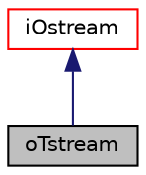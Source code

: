 digraph "oTstream"
{
 // LATEX_PDF_SIZE
  edge [fontname="Helvetica",fontsize="10",labelfontname="Helvetica",labelfontsize="10"];
  node [fontname="Helvetica",fontsize="10",shape=record];
  Node1 [label="oTstream",height=0.2,width=0.4,color="black", fillcolor="grey75", style="filled", fontcolor="black",tooltip="Output token stream."];
  Node2 -> Node1 [dir="back",color="midnightblue",fontsize="10",style="solid",fontname="Helvetica"];
  Node2 [label="iOstream",height=0.2,width=0.4,color="red", fillcolor="white", style="filled",URL="$classpFlow_1_1iOstream.html",tooltip="Interface class for any output stream."];
}
